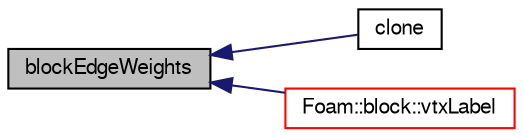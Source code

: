 digraph "blockEdgeWeights"
{
  bgcolor="transparent";
  edge [fontname="FreeSans",fontsize="10",labelfontname="FreeSans",labelfontsize="10"];
  node [fontname="FreeSans",fontsize="10",shape=record];
  rankdir="LR";
  Node136 [label="blockEdgeWeights",height=0.2,width=0.4,color="black", fillcolor="grey75", style="filled", fontcolor="black"];
  Node136 -> Node137 [dir="back",color="midnightblue",fontsize="10",style="solid",fontname="FreeSans"];
  Node137 [label="clone",height=0.2,width=0.4,color="black",URL="$a24714.html#a404c9f17b14ccdfc08016228286a0431",tooltip="Clone. "];
  Node136 -> Node138 [dir="back",color="midnightblue",fontsize="10",style="solid",fontname="FreeSans"];
  Node138 [label="Foam::block::vtxLabel",height=0.2,width=0.4,color="red",URL="$a24710.html#ab00b258216fe0243014d43eabeb41845",tooltip="Vertex label offset for a particular i,j,k position. "];
}
